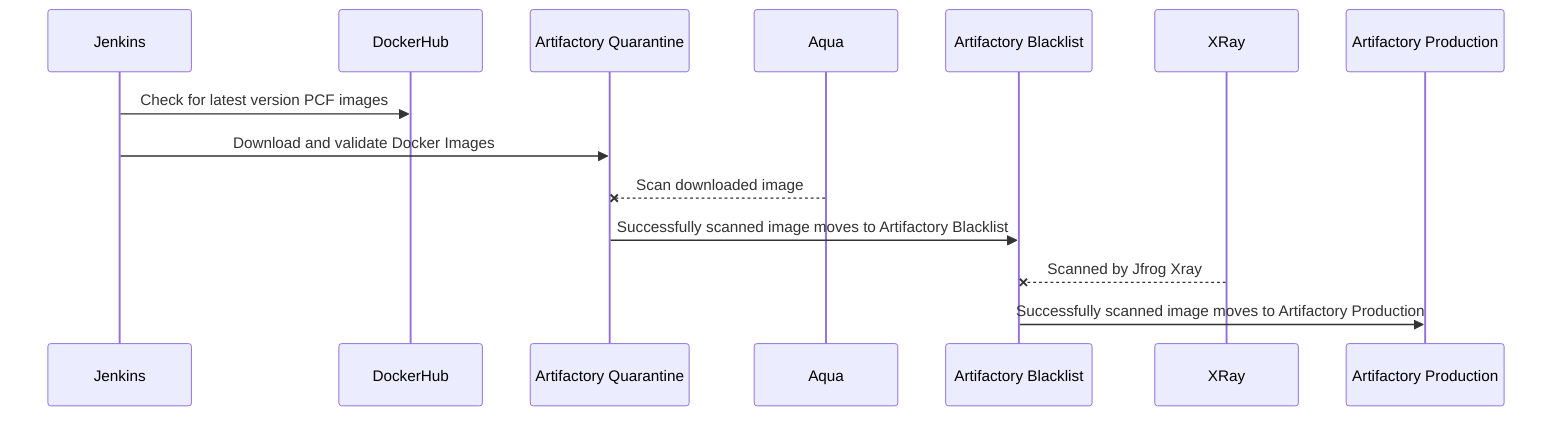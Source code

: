 sequenceDiagram
  participant J as Jenkins
  participant DH as DockerHub
  participant ARQ as Artifactory Quarantine
  participant AQ as Aqua
  Participant ARB as Artifactory Blacklist
  participant X as XRay
  participant ARP as Artifactory Production
  J->>DH:Check for latest version PCF images
  J ->>ARQ:Download and validate Docker Images
  AQ --XARQ:Scan downloaded image
  ARQ ->>ARB:Successfully scanned image moves to Artifactory Blacklist
  X --XARB:Scanned by Jfrog Xray
  ARB ->>ARP:Successfully scanned image moves to Artifactory Production